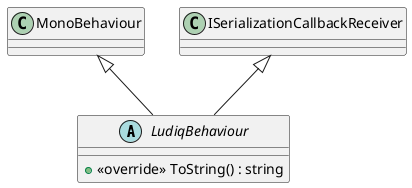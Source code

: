 @startuml
abstract class LudiqBehaviour {
    + <<override>> ToString() : string
}
MonoBehaviour <|-- LudiqBehaviour
ISerializationCallbackReceiver <|-- LudiqBehaviour
@enduml
